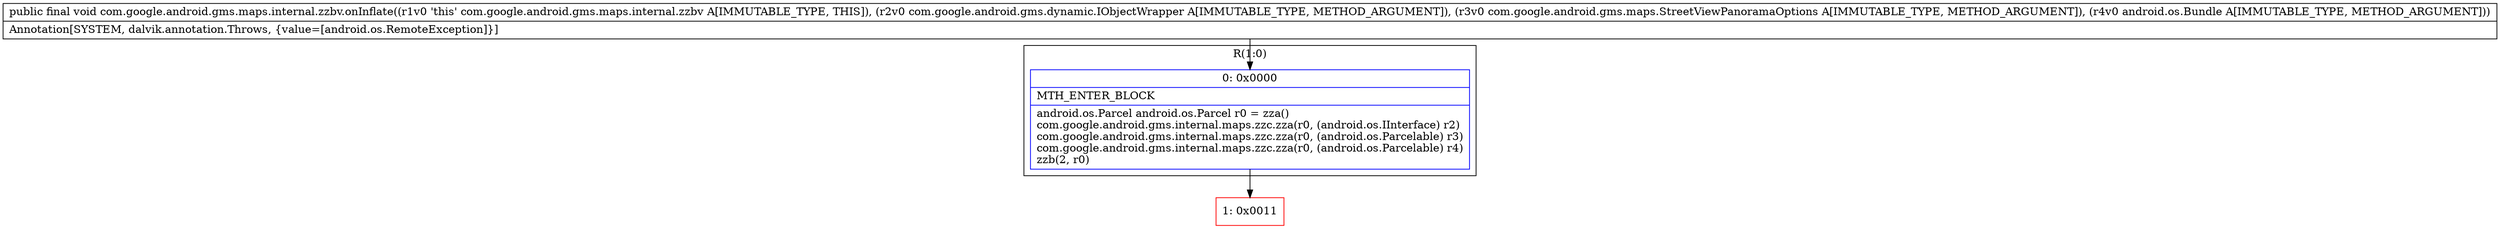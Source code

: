 digraph "CFG forcom.google.android.gms.maps.internal.zzbv.onInflate(Lcom\/google\/android\/gms\/dynamic\/IObjectWrapper;Lcom\/google\/android\/gms\/maps\/StreetViewPanoramaOptions;Landroid\/os\/Bundle;)V" {
subgraph cluster_Region_439197079 {
label = "R(1:0)";
node [shape=record,color=blue];
Node_0 [shape=record,label="{0\:\ 0x0000|MTH_ENTER_BLOCK\l|android.os.Parcel android.os.Parcel r0 = zza()\lcom.google.android.gms.internal.maps.zzc.zza(r0, (android.os.IInterface) r2)\lcom.google.android.gms.internal.maps.zzc.zza(r0, (android.os.Parcelable) r3)\lcom.google.android.gms.internal.maps.zzc.zza(r0, (android.os.Parcelable) r4)\lzzb(2, r0)\l}"];
}
Node_1 [shape=record,color=red,label="{1\:\ 0x0011}"];
MethodNode[shape=record,label="{public final void com.google.android.gms.maps.internal.zzbv.onInflate((r1v0 'this' com.google.android.gms.maps.internal.zzbv A[IMMUTABLE_TYPE, THIS]), (r2v0 com.google.android.gms.dynamic.IObjectWrapper A[IMMUTABLE_TYPE, METHOD_ARGUMENT]), (r3v0 com.google.android.gms.maps.StreetViewPanoramaOptions A[IMMUTABLE_TYPE, METHOD_ARGUMENT]), (r4v0 android.os.Bundle A[IMMUTABLE_TYPE, METHOD_ARGUMENT]))  | Annotation[SYSTEM, dalvik.annotation.Throws, \{value=[android.os.RemoteException]\}]\l}"];
MethodNode -> Node_0;
Node_0 -> Node_1;
}

